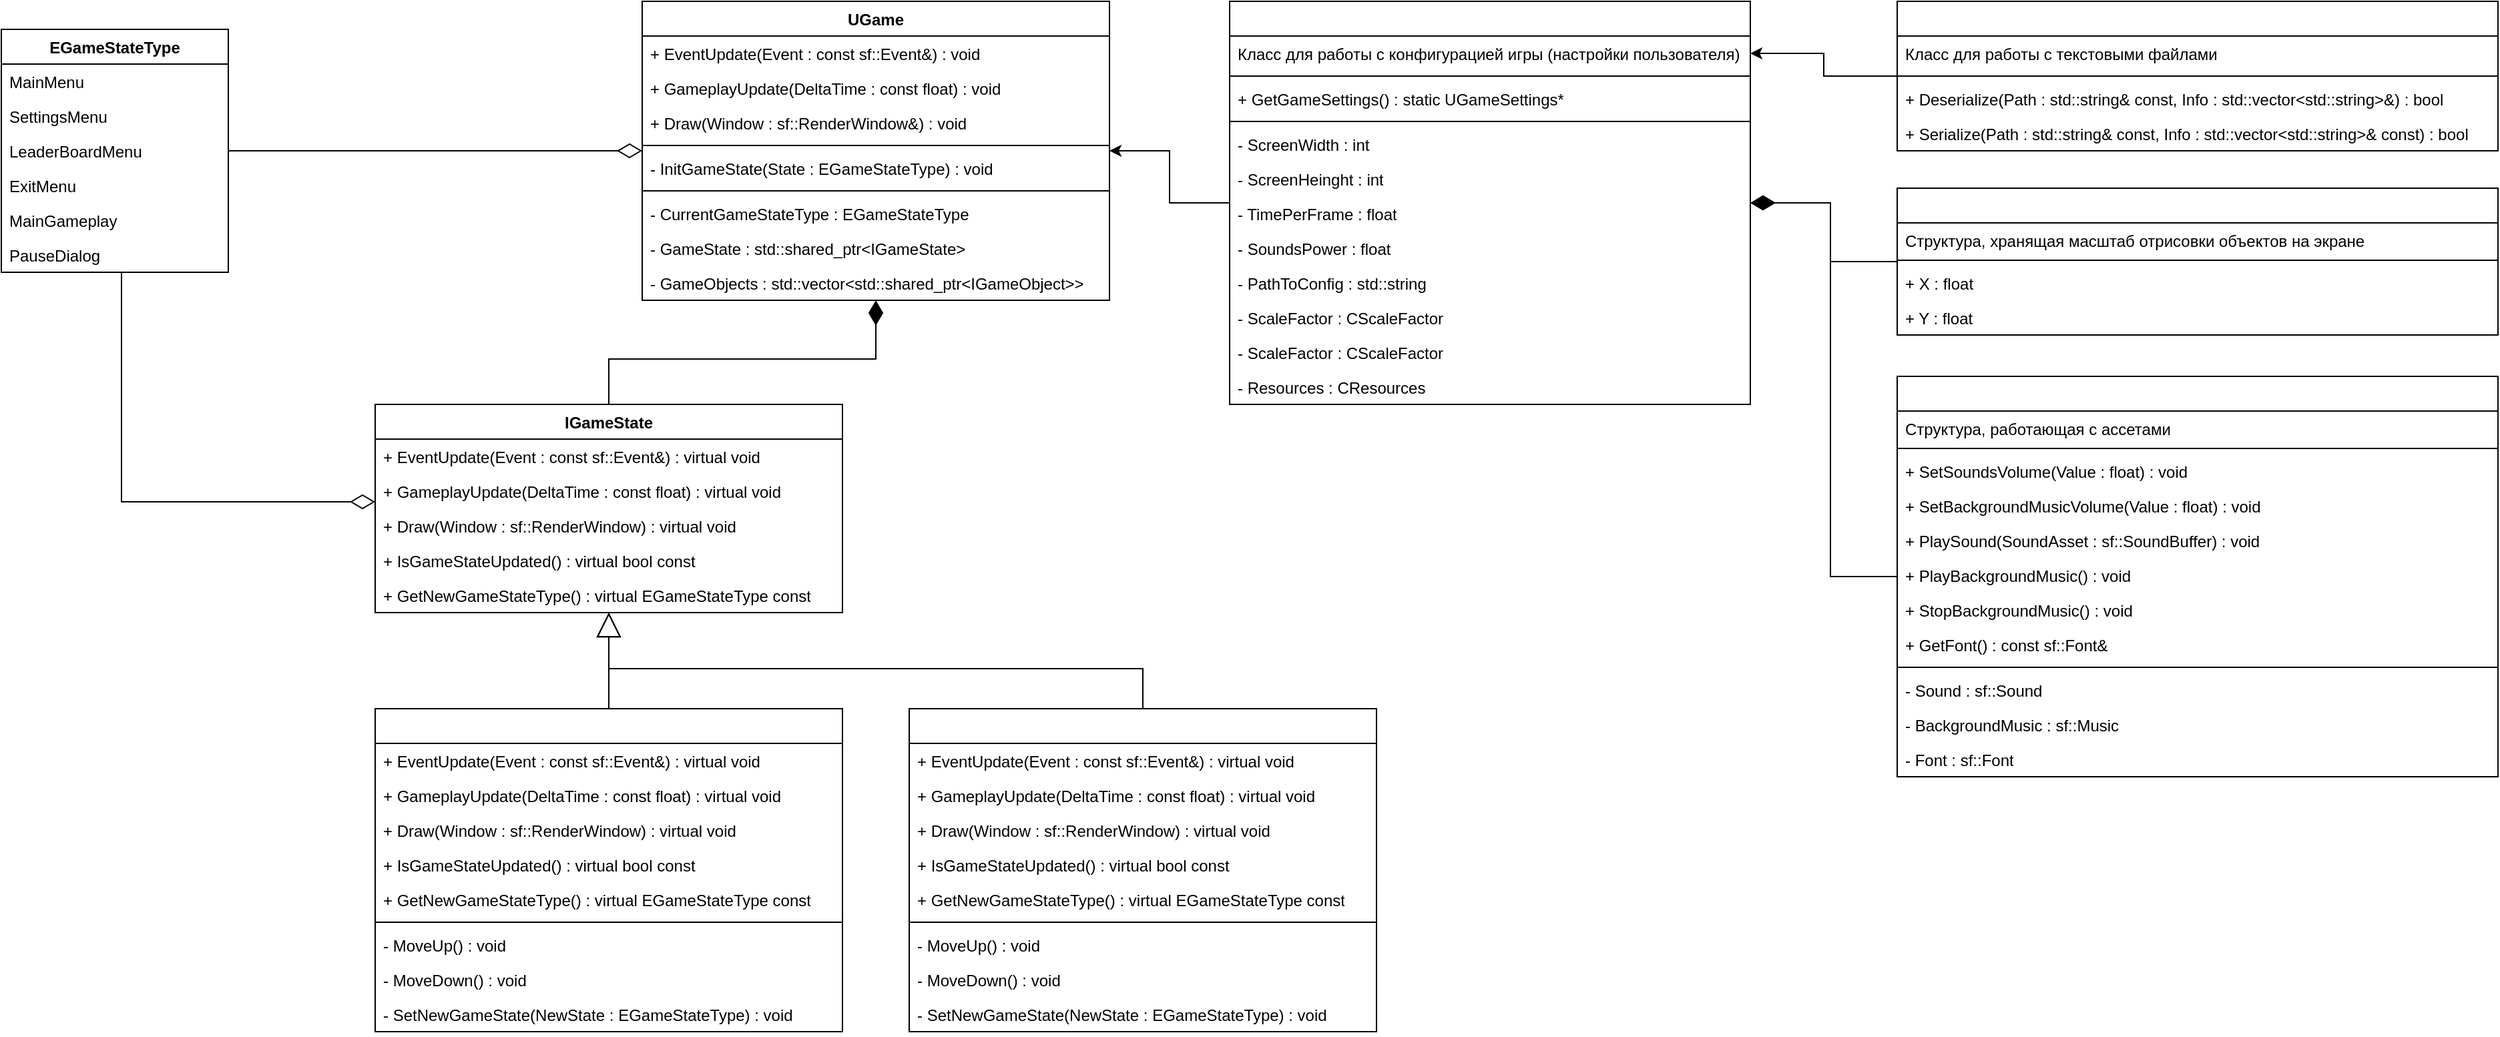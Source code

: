 <mxfile version="26.0.9">
  <diagram id="C5RBs43oDa-KdzZeNtuy" name="Page-1">
    <mxGraphModel dx="1667" dy="1666" grid="1" gridSize="10" guides="1" tooltips="1" connect="1" arrows="1" fold="1" page="1" pageScale="1" pageWidth="827" pageHeight="1169" math="0" shadow="0">
      <root>
        <mxCell id="WIyWlLk6GJQsqaUBKTNV-0" />
        <mxCell id="WIyWlLk6GJQsqaUBKTNV-1" parent="WIyWlLk6GJQsqaUBKTNV-0" />
        <mxCell id="mIAvJtMPUzI_2ObBkgAI-0" value="UGame" style="swimlane;fontStyle=1;align=center;verticalAlign=top;childLayout=stackLayout;horizontal=1;startSize=26;horizontalStack=0;resizeParent=1;resizeParentMax=0;resizeLast=0;collapsible=1;marginBottom=0;whiteSpace=wrap;html=1;" parent="WIyWlLk6GJQsqaUBKTNV-1" vertex="1">
          <mxGeometry x="220" y="-10" width="350" height="224" as="geometry" />
        </mxCell>
        <mxCell id="m5vQ8QybWkRni5qPWguu-1" value="+ EventUpdate(Event : const sf::Event&amp;amp;) : void" style="text;strokeColor=none;fillColor=none;align=left;verticalAlign=top;spacingLeft=4;spacingRight=4;overflow=hidden;rotatable=0;points=[[0,0.5],[1,0.5]];portConstraint=eastwest;whiteSpace=wrap;html=1;" parent="mIAvJtMPUzI_2ObBkgAI-0" vertex="1">
          <mxGeometry y="26" width="350" height="26" as="geometry" />
        </mxCell>
        <mxCell id="m5vQ8QybWkRni5qPWguu-2" value="+ GameplayUpdate(DeltaTime : const float) : void" style="text;strokeColor=none;fillColor=none;align=left;verticalAlign=top;spacingLeft=4;spacingRight=4;overflow=hidden;rotatable=0;points=[[0,0.5],[1,0.5]];portConstraint=eastwest;whiteSpace=wrap;html=1;" parent="mIAvJtMPUzI_2ObBkgAI-0" vertex="1">
          <mxGeometry y="52" width="350" height="26" as="geometry" />
        </mxCell>
        <mxCell id="m5vQ8QybWkRni5qPWguu-21" value="+ Draw(Window : sf::RenderWindow&amp;amp;) : void" style="text;strokeColor=none;fillColor=none;align=left;verticalAlign=top;spacingLeft=4;spacingRight=4;overflow=hidden;rotatable=0;points=[[0,0.5],[1,0.5]];portConstraint=eastwest;whiteSpace=wrap;html=1;" parent="mIAvJtMPUzI_2ObBkgAI-0" vertex="1">
          <mxGeometry y="78" width="350" height="26" as="geometry" />
        </mxCell>
        <mxCell id="m5vQ8QybWkRni5qPWguu-22" value="" style="line;strokeWidth=1;fillColor=none;align=left;verticalAlign=middle;spacingTop=-1;spacingLeft=3;spacingRight=3;rotatable=0;labelPosition=right;points=[];portConstraint=eastwest;strokeColor=inherit;" parent="mIAvJtMPUzI_2ObBkgAI-0" vertex="1">
          <mxGeometry y="104" width="350" height="8" as="geometry" />
        </mxCell>
        <mxCell id="m5vQ8QybWkRni5qPWguu-23" value="- InitGameState(State : EGameStateType) : void" style="text;strokeColor=none;fillColor=none;align=left;verticalAlign=top;spacingLeft=4;spacingRight=4;overflow=hidden;rotatable=0;points=[[0,0.5],[1,0.5]];portConstraint=eastwest;whiteSpace=wrap;html=1;" parent="mIAvJtMPUzI_2ObBkgAI-0" vertex="1">
          <mxGeometry y="112" width="350" height="26" as="geometry" />
        </mxCell>
        <mxCell id="mIAvJtMPUzI_2ObBkgAI-2" value="" style="line;strokeWidth=1;fillColor=none;align=left;verticalAlign=middle;spacingTop=-1;spacingLeft=3;spacingRight=3;rotatable=0;labelPosition=right;points=[];portConstraint=eastwest;strokeColor=inherit;" parent="mIAvJtMPUzI_2ObBkgAI-0" vertex="1">
          <mxGeometry y="138" width="350" height="8" as="geometry" />
        </mxCell>
        <mxCell id="m5vQ8QybWkRni5qPWguu-24" value="- CurrentGameStateType : EGameStateType" style="text;strokeColor=none;fillColor=none;align=left;verticalAlign=top;spacingLeft=4;spacingRight=4;overflow=hidden;rotatable=0;points=[[0,0.5],[1,0.5]];portConstraint=eastwest;whiteSpace=wrap;html=1;" parent="mIAvJtMPUzI_2ObBkgAI-0" vertex="1">
          <mxGeometry y="146" width="350" height="26" as="geometry" />
        </mxCell>
        <mxCell id="QTxpvZjqz-ytvmbU1_I0-3" value="- GameState : std::shared_ptr&amp;lt;IGameState&amp;gt;&amp;nbsp;" style="text;strokeColor=none;fillColor=none;align=left;verticalAlign=top;spacingLeft=4;spacingRight=4;overflow=hidden;rotatable=0;points=[[0,0.5],[1,0.5]];portConstraint=eastwest;whiteSpace=wrap;html=1;" parent="mIAvJtMPUzI_2ObBkgAI-0" vertex="1">
          <mxGeometry y="172" width="350" height="26" as="geometry" />
        </mxCell>
        <mxCell id="mIAvJtMPUzI_2ObBkgAI-13" value="- GameObjects : std::vector&amp;lt;std::shared_ptr&amp;lt;IGameObject&amp;gt;&amp;gt;&amp;nbsp;" style="text;strokeColor=none;fillColor=none;align=left;verticalAlign=top;spacingLeft=4;spacingRight=4;overflow=hidden;rotatable=0;points=[[0,0.5],[1,0.5]];portConstraint=eastwest;whiteSpace=wrap;html=1;" parent="mIAvJtMPUzI_2ObBkgAI-0" vertex="1">
          <mxGeometry y="198" width="350" height="26" as="geometry" />
        </mxCell>
        <mxCell id="QTxpvZjqz-ytvmbU1_I0-2" style="edgeStyle=orthogonalEdgeStyle;rounded=0;orthogonalLoop=1;jettySize=auto;html=1;endArrow=diamondThin;endFill=1;endSize=16;" parent="WIyWlLk6GJQsqaUBKTNV-1" source="QTxpvZjqz-ytvmbU1_I0-0" target="mIAvJtMPUzI_2ObBkgAI-0" edge="1">
          <mxGeometry relative="1" as="geometry" />
        </mxCell>
        <mxCell id="QTxpvZjqz-ytvmbU1_I0-0" value="&lt;span style=&quot;text-align: left;&quot;&gt;IGameState&lt;/span&gt;" style="swimlane;fontStyle=1;align=center;verticalAlign=top;childLayout=stackLayout;horizontal=1;startSize=26;horizontalStack=0;resizeParent=1;resizeParentMax=0;resizeLast=0;collapsible=1;marginBottom=0;whiteSpace=wrap;html=1;" parent="WIyWlLk6GJQsqaUBKTNV-1" vertex="1">
          <mxGeometry x="20" y="292" width="350" height="156" as="geometry" />
        </mxCell>
        <mxCell id="QTxpvZjqz-ytvmbU1_I0-4" value="+ EventUpdate(Event : const sf::Event&amp;amp;) : virtual void" style="text;strokeColor=none;fillColor=none;align=left;verticalAlign=top;spacingLeft=4;spacingRight=4;overflow=hidden;rotatable=0;points=[[0,0.5],[1,0.5]];portConstraint=eastwest;whiteSpace=wrap;html=1;" parent="QTxpvZjqz-ytvmbU1_I0-0" vertex="1">
          <mxGeometry y="26" width="350" height="26" as="geometry" />
        </mxCell>
        <mxCell id="QTxpvZjqz-ytvmbU1_I0-6" value="+ GameplayUpdate(DeltaTime : const float) : virtual void" style="text;strokeColor=none;fillColor=none;align=left;verticalAlign=top;spacingLeft=4;spacingRight=4;overflow=hidden;rotatable=0;points=[[0,0.5],[1,0.5]];portConstraint=eastwest;whiteSpace=wrap;html=1;" parent="QTxpvZjqz-ytvmbU1_I0-0" vertex="1">
          <mxGeometry y="52" width="350" height="26" as="geometry" />
        </mxCell>
        <mxCell id="QTxpvZjqz-ytvmbU1_I0-5" value="+ Draw(Window : sf::RenderWindow) : virtual void" style="text;strokeColor=none;fillColor=none;align=left;verticalAlign=top;spacingLeft=4;spacingRight=4;overflow=hidden;rotatable=0;points=[[0,0.5],[1,0.5]];portConstraint=eastwest;whiteSpace=wrap;html=1;" parent="QTxpvZjqz-ytvmbU1_I0-0" vertex="1">
          <mxGeometry y="78" width="350" height="26" as="geometry" />
        </mxCell>
        <mxCell id="QTxpvZjqz-ytvmbU1_I0-1" value="+ IsGameStateUpdated() : virtual bool const" style="text;strokeColor=none;fillColor=none;align=left;verticalAlign=top;spacingLeft=4;spacingRight=4;overflow=hidden;rotatable=0;points=[[0,0.5],[1,0.5]];portConstraint=eastwest;whiteSpace=wrap;html=1;" parent="QTxpvZjqz-ytvmbU1_I0-0" vertex="1">
          <mxGeometry y="104" width="350" height="26" as="geometry" />
        </mxCell>
        <mxCell id="m5vQ8QybWkRni5qPWguu-25" value="+ GetNewGameStateType() : virtual EGameStateType const" style="text;strokeColor=none;fillColor=none;align=left;verticalAlign=top;spacingLeft=4;spacingRight=4;overflow=hidden;rotatable=0;points=[[0,0.5],[1,0.5]];portConstraint=eastwest;whiteSpace=wrap;html=1;" parent="QTxpvZjqz-ytvmbU1_I0-0" vertex="1">
          <mxGeometry y="130" width="350" height="26" as="geometry" />
        </mxCell>
        <mxCell id="QTxpvZjqz-ytvmbU1_I0-12" style="edgeStyle=orthogonalEdgeStyle;rounded=0;orthogonalLoop=1;jettySize=auto;html=1;endArrow=block;endFill=0;endSize=16;" parent="WIyWlLk6GJQsqaUBKTNV-1" source="QTxpvZjqz-ytvmbU1_I0-7" target="QTxpvZjqz-ytvmbU1_I0-0" edge="1">
          <mxGeometry relative="1" as="geometry" />
        </mxCell>
        <mxCell id="QTxpvZjqz-ytvmbU1_I0-7" value="&lt;div style=&quot;text-align: left;&quot;&gt;&lt;span style=&quot;background-color: transparent;&quot;&gt;&lt;font color=&quot;#ffffff&quot;&gt;SMainMenu&lt;/font&gt;&lt;/span&gt;&lt;/div&gt;" style="swimlane;fontStyle=1;align=center;verticalAlign=top;childLayout=stackLayout;horizontal=1;startSize=26;horizontalStack=0;resizeParent=1;resizeParentMax=0;resizeLast=0;collapsible=1;marginBottom=0;whiteSpace=wrap;html=1;" parent="WIyWlLk6GJQsqaUBKTNV-1" vertex="1">
          <mxGeometry x="20" y="520" width="350" height="242" as="geometry" />
        </mxCell>
        <mxCell id="JqRzERHz9oreEXGYu_Tv-0" value="+ EventUpdate(Event : const sf::Event&amp;amp;) : virtual void" style="text;strokeColor=none;fillColor=none;align=left;verticalAlign=top;spacingLeft=4;spacingRight=4;overflow=hidden;rotatable=0;points=[[0,0.5],[1,0.5]];portConstraint=eastwest;whiteSpace=wrap;html=1;" vertex="1" parent="QTxpvZjqz-ytvmbU1_I0-7">
          <mxGeometry y="26" width="350" height="26" as="geometry" />
        </mxCell>
        <mxCell id="JqRzERHz9oreEXGYu_Tv-1" value="+ GameplayUpdate(DeltaTime : const float) : virtual void" style="text;strokeColor=none;fillColor=none;align=left;verticalAlign=top;spacingLeft=4;spacingRight=4;overflow=hidden;rotatable=0;points=[[0,0.5],[1,0.5]];portConstraint=eastwest;whiteSpace=wrap;html=1;" vertex="1" parent="QTxpvZjqz-ytvmbU1_I0-7">
          <mxGeometry y="52" width="350" height="26" as="geometry" />
        </mxCell>
        <mxCell id="JqRzERHz9oreEXGYu_Tv-2" value="+ Draw(Window : sf::RenderWindow) : virtual void" style="text;strokeColor=none;fillColor=none;align=left;verticalAlign=top;spacingLeft=4;spacingRight=4;overflow=hidden;rotatable=0;points=[[0,0.5],[1,0.5]];portConstraint=eastwest;whiteSpace=wrap;html=1;" vertex="1" parent="QTxpvZjqz-ytvmbU1_I0-7">
          <mxGeometry y="78" width="350" height="26" as="geometry" />
        </mxCell>
        <mxCell id="JqRzERHz9oreEXGYu_Tv-3" value="+ IsGameStateUpdated() : virtual bool const" style="text;strokeColor=none;fillColor=none;align=left;verticalAlign=top;spacingLeft=4;spacingRight=4;overflow=hidden;rotatable=0;points=[[0,0.5],[1,0.5]];portConstraint=eastwest;whiteSpace=wrap;html=1;" vertex="1" parent="QTxpvZjqz-ytvmbU1_I0-7">
          <mxGeometry y="104" width="350" height="26" as="geometry" />
        </mxCell>
        <mxCell id="JqRzERHz9oreEXGYu_Tv-4" value="+ GetNewGameStateType() : virtual EGameStateType const" style="text;strokeColor=none;fillColor=none;align=left;verticalAlign=top;spacingLeft=4;spacingRight=4;overflow=hidden;rotatable=0;points=[[0,0.5],[1,0.5]];portConstraint=eastwest;whiteSpace=wrap;html=1;" vertex="1" parent="QTxpvZjqz-ytvmbU1_I0-7">
          <mxGeometry y="130" width="350" height="26" as="geometry" />
        </mxCell>
        <mxCell id="JqRzERHz9oreEXGYu_Tv-5" value="" style="line;strokeWidth=1;fillColor=none;align=left;verticalAlign=middle;spacingTop=-1;spacingLeft=3;spacingRight=3;rotatable=0;labelPosition=right;points=[];portConstraint=eastwest;strokeColor=inherit;" vertex="1" parent="QTxpvZjqz-ytvmbU1_I0-7">
          <mxGeometry y="156" width="350" height="8" as="geometry" />
        </mxCell>
        <mxCell id="JqRzERHz9oreEXGYu_Tv-6" value="- MoveUp() : void" style="text;strokeColor=none;fillColor=none;align=left;verticalAlign=top;spacingLeft=4;spacingRight=4;overflow=hidden;rotatable=0;points=[[0,0.5],[1,0.5]];portConstraint=eastwest;whiteSpace=wrap;html=1;" vertex="1" parent="QTxpvZjqz-ytvmbU1_I0-7">
          <mxGeometry y="164" width="350" height="26" as="geometry" />
        </mxCell>
        <mxCell id="JqRzERHz9oreEXGYu_Tv-7" value="- MoveDown() : void" style="text;strokeColor=none;fillColor=none;align=left;verticalAlign=top;spacingLeft=4;spacingRight=4;overflow=hidden;rotatable=0;points=[[0,0.5],[1,0.5]];portConstraint=eastwest;whiteSpace=wrap;html=1;" vertex="1" parent="QTxpvZjqz-ytvmbU1_I0-7">
          <mxGeometry y="190" width="350" height="26" as="geometry" />
        </mxCell>
        <mxCell id="JqRzERHz9oreEXGYu_Tv-8" value="- SetNewGameState(NewState : EGameStateType) : void" style="text;strokeColor=none;fillColor=none;align=left;verticalAlign=top;spacingLeft=4;spacingRight=4;overflow=hidden;rotatable=0;points=[[0,0.5],[1,0.5]];portConstraint=eastwest;whiteSpace=wrap;html=1;" vertex="1" parent="QTxpvZjqz-ytvmbU1_I0-7">
          <mxGeometry y="216" width="350" height="26" as="geometry" />
        </mxCell>
        <mxCell id="3M1sRWofm5z4MfsuXt5v-2" style="edgeStyle=orthogonalEdgeStyle;rounded=0;orthogonalLoop=1;jettySize=auto;html=1;" parent="WIyWlLk6GJQsqaUBKTNV-1" source="3M1sRWofm5z4MfsuXt5v-0" target="mIAvJtMPUzI_2ObBkgAI-0" edge="1">
          <mxGeometry relative="1" as="geometry" />
        </mxCell>
        <mxCell id="3M1sRWofm5z4MfsuXt5v-0" value="&lt;div style=&quot;text-align: left;&quot;&gt;&lt;span style=&quot;background-color: transparent;&quot;&gt;&lt;font color=&quot;#ffffff&quot;&gt;UGameSettings&lt;/font&gt;&lt;/span&gt;&lt;/div&gt;" style="swimlane;fontStyle=1;align=center;verticalAlign=top;childLayout=stackLayout;horizontal=1;startSize=26;horizontalStack=0;resizeParent=1;resizeParentMax=0;resizeLast=0;collapsible=1;marginBottom=0;whiteSpace=wrap;html=1;" parent="WIyWlLk6GJQsqaUBKTNV-1" vertex="1">
          <mxGeometry x="660" y="-10" width="390" height="302" as="geometry" />
        </mxCell>
        <mxCell id="3M1sRWofm5z4MfsuXt5v-5" value="Класс для работы с конфигурацией игры (настройки пользователя)" style="text;strokeColor=none;fillColor=none;align=left;verticalAlign=top;spacingLeft=4;spacingRight=4;overflow=hidden;rotatable=0;points=[[0,0.5],[1,0.5]];portConstraint=eastwest;whiteSpace=wrap;html=1;" parent="3M1sRWofm5z4MfsuXt5v-0" vertex="1">
          <mxGeometry y="26" width="390" height="26" as="geometry" />
        </mxCell>
        <mxCell id="pU9GOzpuwlTfgGgmMOFW-5" value="" style="line;strokeWidth=1;fillColor=none;align=left;verticalAlign=middle;spacingTop=-1;spacingLeft=3;spacingRight=3;rotatable=0;labelPosition=right;points=[];portConstraint=eastwest;strokeColor=inherit;" parent="3M1sRWofm5z4MfsuXt5v-0" vertex="1">
          <mxGeometry y="52" width="390" height="8" as="geometry" />
        </mxCell>
        <mxCell id="3M1sRWofm5z4MfsuXt5v-1" value="+ GetGameSettings() : static UGameSettings*" style="text;strokeColor=none;fillColor=none;align=left;verticalAlign=top;spacingLeft=4;spacingRight=4;overflow=hidden;rotatable=0;points=[[0,0.5],[1,0.5]];portConstraint=eastwest;whiteSpace=wrap;html=1;" parent="3M1sRWofm5z4MfsuXt5v-0" vertex="1">
          <mxGeometry y="60" width="390" height="26" as="geometry" />
        </mxCell>
        <mxCell id="pU9GOzpuwlTfgGgmMOFW-11" value="" style="line;strokeWidth=1;fillColor=none;align=left;verticalAlign=middle;spacingTop=-1;spacingLeft=3;spacingRight=3;rotatable=0;labelPosition=right;points=[];portConstraint=eastwest;strokeColor=inherit;" parent="3M1sRWofm5z4MfsuXt5v-0" vertex="1">
          <mxGeometry y="86" width="390" height="8" as="geometry" />
        </mxCell>
        <mxCell id="pU9GOzpuwlTfgGgmMOFW-14" value="- ScreenWidth : int" style="text;strokeColor=none;fillColor=none;align=left;verticalAlign=top;spacingLeft=4;spacingRight=4;overflow=hidden;rotatable=0;points=[[0,0.5],[1,0.5]];portConstraint=eastwest;whiteSpace=wrap;html=1;" parent="3M1sRWofm5z4MfsuXt5v-0" vertex="1">
          <mxGeometry y="94" width="390" height="26" as="geometry" />
        </mxCell>
        <mxCell id="pU9GOzpuwlTfgGgmMOFW-15" value="- ScreenHeinght : int" style="text;strokeColor=none;fillColor=none;align=left;verticalAlign=top;spacingLeft=4;spacingRight=4;overflow=hidden;rotatable=0;points=[[0,0.5],[1,0.5]];portConstraint=eastwest;whiteSpace=wrap;html=1;" parent="3M1sRWofm5z4MfsuXt5v-0" vertex="1">
          <mxGeometry y="120" width="390" height="26" as="geometry" />
        </mxCell>
        <mxCell id="pU9GOzpuwlTfgGgmMOFW-16" value="- TimePerFrame : float" style="text;strokeColor=none;fillColor=none;align=left;verticalAlign=top;spacingLeft=4;spacingRight=4;overflow=hidden;rotatable=0;points=[[0,0.5],[1,0.5]];portConstraint=eastwest;whiteSpace=wrap;html=1;" parent="3M1sRWofm5z4MfsuXt5v-0" vertex="1">
          <mxGeometry y="146" width="390" height="26" as="geometry" />
        </mxCell>
        <mxCell id="pU9GOzpuwlTfgGgmMOFW-13" value="- SoundsPower : float" style="text;strokeColor=none;fillColor=none;align=left;verticalAlign=top;spacingLeft=4;spacingRight=4;overflow=hidden;rotatable=0;points=[[0,0.5],[1,0.5]];portConstraint=eastwest;whiteSpace=wrap;html=1;" parent="3M1sRWofm5z4MfsuXt5v-0" vertex="1">
          <mxGeometry y="172" width="390" height="26" as="geometry" />
        </mxCell>
        <mxCell id="pU9GOzpuwlTfgGgmMOFW-17" value="- PathToConfig : std::string" style="text;strokeColor=none;fillColor=none;align=left;verticalAlign=top;spacingLeft=4;spacingRight=4;overflow=hidden;rotatable=0;points=[[0,0.5],[1,0.5]];portConstraint=eastwest;whiteSpace=wrap;html=1;" parent="3M1sRWofm5z4MfsuXt5v-0" vertex="1">
          <mxGeometry y="198" width="390" height="26" as="geometry" />
        </mxCell>
        <mxCell id="pU9GOzpuwlTfgGgmMOFW-12" value="- ScaleFactor : CScaleFactor" style="text;strokeColor=none;fillColor=none;align=left;verticalAlign=top;spacingLeft=4;spacingRight=4;overflow=hidden;rotatable=0;points=[[0,0.5],[1,0.5]];portConstraint=eastwest;whiteSpace=wrap;html=1;" parent="3M1sRWofm5z4MfsuXt5v-0" vertex="1">
          <mxGeometry y="224" width="390" height="26" as="geometry" />
        </mxCell>
        <mxCell id="PB9UNWaJ4YtpC0oOlOba-7" value="- ScaleFactor : CScaleFactor" style="text;strokeColor=none;fillColor=none;align=left;verticalAlign=top;spacingLeft=4;spacingRight=4;overflow=hidden;rotatable=0;points=[[0,0.5],[1,0.5]];portConstraint=eastwest;whiteSpace=wrap;html=1;" parent="3M1sRWofm5z4MfsuXt5v-0" vertex="1">
          <mxGeometry y="250" width="390" height="26" as="geometry" />
        </mxCell>
        <mxCell id="mIAvJtMPUzI_2ObBkgAI-3" value="- Resources : СResources" style="text;strokeColor=none;fillColor=none;align=left;verticalAlign=top;spacingLeft=4;spacingRight=4;overflow=hidden;rotatable=0;points=[[0,0.5],[1,0.5]];portConstraint=eastwest;whiteSpace=wrap;html=1;" parent="3M1sRWofm5z4MfsuXt5v-0" vertex="1">
          <mxGeometry y="276" width="390" height="26" as="geometry" />
        </mxCell>
        <mxCell id="pU9GOzpuwlTfgGgmMOFW-19" style="edgeStyle=orthogonalEdgeStyle;rounded=0;orthogonalLoop=1;jettySize=auto;html=1;entryX=1;entryY=0.5;entryDx=0;entryDy=0;" parent="WIyWlLk6GJQsqaUBKTNV-1" source="3M1sRWofm5z4MfsuXt5v-6" target="3M1sRWofm5z4MfsuXt5v-5" edge="1">
          <mxGeometry relative="1" as="geometry" />
        </mxCell>
        <mxCell id="3M1sRWofm5z4MfsuXt5v-6" value="&lt;div style=&quot;text-align: left;&quot;&gt;&lt;span style=&quot;background-color: transparent;&quot;&gt;&lt;font color=&quot;#ffffff&quot;&gt;UFileSystem&lt;/font&gt;&lt;/span&gt;&lt;/div&gt;" style="swimlane;fontStyle=1;align=center;verticalAlign=top;childLayout=stackLayout;horizontal=1;startSize=26;horizontalStack=0;resizeParent=1;resizeParentMax=0;resizeLast=0;collapsible=1;marginBottom=0;whiteSpace=wrap;html=1;" parent="WIyWlLk6GJQsqaUBKTNV-1" vertex="1">
          <mxGeometry x="1160" y="-10" width="450" height="112" as="geometry" />
        </mxCell>
        <mxCell id="3M1sRWofm5z4MfsuXt5v-7" value="Класс для работы с текстовыми файлами" style="text;strokeColor=none;fillColor=none;align=left;verticalAlign=top;spacingLeft=4;spacingRight=4;overflow=hidden;rotatable=0;points=[[0,0.5],[1,0.5]];portConstraint=eastwest;whiteSpace=wrap;html=1;" parent="3M1sRWofm5z4MfsuXt5v-6" vertex="1">
          <mxGeometry y="26" width="450" height="26" as="geometry" />
        </mxCell>
        <mxCell id="pU9GOzpuwlTfgGgmMOFW-6" value="" style="line;strokeWidth=1;fillColor=none;align=left;verticalAlign=middle;spacingTop=-1;spacingLeft=3;spacingRight=3;rotatable=0;labelPosition=right;points=[];portConstraint=eastwest;strokeColor=inherit;" parent="3M1sRWofm5z4MfsuXt5v-6" vertex="1">
          <mxGeometry y="52" width="450" height="8" as="geometry" />
        </mxCell>
        <mxCell id="3M1sRWofm5z4MfsuXt5v-8" value="+ Deserialize(Path : std::string&amp;amp; const, Info : std::vector&amp;lt;std::string&amp;gt;&amp;amp;) : bool" style="text;strokeColor=none;fillColor=none;align=left;verticalAlign=top;spacingLeft=4;spacingRight=4;overflow=hidden;rotatable=0;points=[[0,0.5],[1,0.5]];portConstraint=eastwest;whiteSpace=wrap;html=1;" parent="3M1sRWofm5z4MfsuXt5v-6" vertex="1">
          <mxGeometry y="60" width="450" height="26" as="geometry" />
        </mxCell>
        <mxCell id="pU9GOzpuwlTfgGgmMOFW-8" value="+ Serialize(Path : std::string&amp;amp; const, Info : std::vector&amp;lt;std::string&amp;gt;&amp;amp; const) : bool" style="text;strokeColor=none;fillColor=none;align=left;verticalAlign=top;spacingLeft=4;spacingRight=4;overflow=hidden;rotatable=0;points=[[0,0.5],[1,0.5]];portConstraint=eastwest;whiteSpace=wrap;html=1;" parent="3M1sRWofm5z4MfsuXt5v-6" vertex="1">
          <mxGeometry y="86" width="450" height="26" as="geometry" />
        </mxCell>
        <mxCell id="PB9UNWaJ4YtpC0oOlOba-8" style="edgeStyle=orthogonalEdgeStyle;rounded=0;orthogonalLoop=1;jettySize=auto;html=1;endSize=16;endArrow=diamondThin;endFill=1;" parent="WIyWlLk6GJQsqaUBKTNV-1" source="pU9GOzpuwlTfgGgmMOFW-0" target="3M1sRWofm5z4MfsuXt5v-0" edge="1">
          <mxGeometry relative="1" as="geometry" />
        </mxCell>
        <mxCell id="pU9GOzpuwlTfgGgmMOFW-0" value="&lt;div style=&quot;text-align: left;&quot;&gt;&lt;span style=&quot;background-color: transparent;&quot;&gt;&lt;font color=&quot;#ffffff&quot;&gt;CScaleFactor&lt;/font&gt;&lt;/span&gt;&lt;/div&gt;" style="swimlane;fontStyle=1;align=center;verticalAlign=top;childLayout=stackLayout;horizontal=1;startSize=26;horizontalStack=0;resizeParent=1;resizeParentMax=0;resizeLast=0;collapsible=1;marginBottom=0;whiteSpace=wrap;html=1;" parent="WIyWlLk6GJQsqaUBKTNV-1" vertex="1">
          <mxGeometry x="1160" y="130" width="450" height="110" as="geometry" />
        </mxCell>
        <mxCell id="pU9GOzpuwlTfgGgmMOFW-1" value="Структура, хранящая масштаб отрисовки объектов на экране" style="text;strokeColor=none;fillColor=none;align=left;verticalAlign=top;spacingLeft=4;spacingRight=4;overflow=hidden;rotatable=0;points=[[0,0.5],[1,0.5]];portConstraint=eastwest;whiteSpace=wrap;html=1;" parent="pU9GOzpuwlTfgGgmMOFW-0" vertex="1">
          <mxGeometry y="26" width="450" height="24" as="geometry" />
        </mxCell>
        <mxCell id="pU9GOzpuwlTfgGgmMOFW-7" value="" style="line;strokeWidth=1;fillColor=none;align=left;verticalAlign=middle;spacingTop=-1;spacingLeft=3;spacingRight=3;rotatable=0;labelPosition=right;points=[];portConstraint=eastwest;strokeColor=inherit;" parent="pU9GOzpuwlTfgGgmMOFW-0" vertex="1">
          <mxGeometry y="50" width="450" height="8" as="geometry" />
        </mxCell>
        <mxCell id="pU9GOzpuwlTfgGgmMOFW-2" value="+ X : float" style="text;strokeColor=none;fillColor=none;align=left;verticalAlign=top;spacingLeft=4;spacingRight=4;overflow=hidden;rotatable=0;points=[[0,0.5],[1,0.5]];portConstraint=eastwest;whiteSpace=wrap;html=1;" parent="pU9GOzpuwlTfgGgmMOFW-0" vertex="1">
          <mxGeometry y="58" width="450" height="26" as="geometry" />
        </mxCell>
        <mxCell id="pU9GOzpuwlTfgGgmMOFW-3" value="+ Y : float" style="text;strokeColor=none;fillColor=none;align=left;verticalAlign=top;spacingLeft=4;spacingRight=4;overflow=hidden;rotatable=0;points=[[0,0.5],[1,0.5]];portConstraint=eastwest;whiteSpace=wrap;html=1;" parent="pU9GOzpuwlTfgGgmMOFW-0" vertex="1">
          <mxGeometry y="84" width="450" height="26" as="geometry" />
        </mxCell>
        <mxCell id="PB9UNWaJ4YtpC0oOlOba-9" style="edgeStyle=orthogonalEdgeStyle;rounded=0;orthogonalLoop=1;jettySize=auto;html=1;endArrow=diamondThin;endFill=1;endSize=16;" parent="WIyWlLk6GJQsqaUBKTNV-1" source="PB9UNWaJ4YtpC0oOlOba-1" target="3M1sRWofm5z4MfsuXt5v-0" edge="1">
          <mxGeometry relative="1" as="geometry" />
        </mxCell>
        <mxCell id="PB9UNWaJ4YtpC0oOlOba-1" value="&lt;div style=&quot;text-align: left;&quot;&gt;&lt;span style=&quot;background-color: transparent;&quot;&gt;&lt;font color=&quot;#ffffff&quot;&gt;CResources&lt;/font&gt;&lt;/span&gt;&lt;/div&gt;" style="swimlane;fontStyle=1;align=center;verticalAlign=top;childLayout=stackLayout;horizontal=1;startSize=26;horizontalStack=0;resizeParent=1;resizeParentMax=0;resizeLast=0;collapsible=1;marginBottom=0;whiteSpace=wrap;html=1;" parent="WIyWlLk6GJQsqaUBKTNV-1" vertex="1">
          <mxGeometry x="1160" y="271" width="450" height="300" as="geometry" />
        </mxCell>
        <mxCell id="PB9UNWaJ4YtpC0oOlOba-2" value="Структура, работающая с ассетами" style="text;strokeColor=none;fillColor=none;align=left;verticalAlign=top;spacingLeft=4;spacingRight=4;overflow=hidden;rotatable=0;points=[[0,0.5],[1,0.5]];portConstraint=eastwest;whiteSpace=wrap;html=1;" parent="PB9UNWaJ4YtpC0oOlOba-1" vertex="1">
          <mxGeometry y="26" width="450" height="24" as="geometry" />
        </mxCell>
        <mxCell id="PB9UNWaJ4YtpC0oOlOba-3" value="" style="line;strokeWidth=1;fillColor=none;align=left;verticalAlign=middle;spacingTop=-1;spacingLeft=3;spacingRight=3;rotatable=0;labelPosition=right;points=[];portConstraint=eastwest;strokeColor=inherit;" parent="PB9UNWaJ4YtpC0oOlOba-1" vertex="1">
          <mxGeometry y="50" width="450" height="8" as="geometry" />
        </mxCell>
        <mxCell id="m5vQ8QybWkRni5qPWguu-17" value="+ SetSoundsVolume(Value : float) : void" style="text;strokeColor=none;fillColor=none;align=left;verticalAlign=top;spacingLeft=4;spacingRight=4;overflow=hidden;rotatable=0;points=[[0,0.5],[1,0.5]];portConstraint=eastwest;whiteSpace=wrap;html=1;" parent="PB9UNWaJ4YtpC0oOlOba-1" vertex="1">
          <mxGeometry y="58" width="450" height="26" as="geometry" />
        </mxCell>
        <mxCell id="m5vQ8QybWkRni5qPWguu-18" value="+ SetBackgroundMusicVolume(Value : float) : void" style="text;strokeColor=none;fillColor=none;align=left;verticalAlign=top;spacingLeft=4;spacingRight=4;overflow=hidden;rotatable=0;points=[[0,0.5],[1,0.5]];portConstraint=eastwest;whiteSpace=wrap;html=1;" parent="PB9UNWaJ4YtpC0oOlOba-1" vertex="1">
          <mxGeometry y="84" width="450" height="26" as="geometry" />
        </mxCell>
        <mxCell id="PB9UNWaJ4YtpC0oOlOba-10" value="+ PlaySound(SoundAsset : sf::SoundBuffer) : void" style="text;strokeColor=none;fillColor=none;align=left;verticalAlign=top;spacingLeft=4;spacingRight=4;overflow=hidden;rotatable=0;points=[[0,0.5],[1,0.5]];portConstraint=eastwest;whiteSpace=wrap;html=1;" parent="PB9UNWaJ4YtpC0oOlOba-1" vertex="1">
          <mxGeometry y="110" width="450" height="26" as="geometry" />
        </mxCell>
        <mxCell id="PB9UNWaJ4YtpC0oOlOba-12" value="+ PlayBackgroundMusic() : void&amp;nbsp;" style="text;strokeColor=none;fillColor=none;align=left;verticalAlign=top;spacingLeft=4;spacingRight=4;overflow=hidden;rotatable=0;points=[[0,0.5],[1,0.5]];portConstraint=eastwest;whiteSpace=wrap;html=1;" parent="PB9UNWaJ4YtpC0oOlOba-1" vertex="1">
          <mxGeometry y="136" width="450" height="26" as="geometry" />
        </mxCell>
        <mxCell id="m5vQ8QybWkRni5qPWguu-20" value="+ StopBackgroundMusic() : void&amp;nbsp;" style="text;strokeColor=none;fillColor=none;align=left;verticalAlign=top;spacingLeft=4;spacingRight=4;overflow=hidden;rotatable=0;points=[[0,0.5],[1,0.5]];portConstraint=eastwest;whiteSpace=wrap;html=1;" parent="PB9UNWaJ4YtpC0oOlOba-1" vertex="1">
          <mxGeometry y="162" width="450" height="26" as="geometry" />
        </mxCell>
        <mxCell id="m5vQ8QybWkRni5qPWguu-19" value="+ GetFont() : const sf::Font&amp;amp;&amp;nbsp;" style="text;strokeColor=none;fillColor=none;align=left;verticalAlign=top;spacingLeft=4;spacingRight=4;overflow=hidden;rotatable=0;points=[[0,0.5],[1,0.5]];portConstraint=eastwest;whiteSpace=wrap;html=1;" parent="PB9UNWaJ4YtpC0oOlOba-1" vertex="1">
          <mxGeometry y="188" width="450" height="26" as="geometry" />
        </mxCell>
        <mxCell id="PB9UNWaJ4YtpC0oOlOba-11" value="" style="line;strokeWidth=1;fillColor=none;align=left;verticalAlign=middle;spacingTop=-1;spacingLeft=3;spacingRight=3;rotatable=0;labelPosition=right;points=[];portConstraint=eastwest;strokeColor=inherit;" parent="PB9UNWaJ4YtpC0oOlOba-1" vertex="1">
          <mxGeometry y="214" width="450" height="8" as="geometry" />
        </mxCell>
        <mxCell id="PB9UNWaJ4YtpC0oOlOba-4" value="- Sound : sf::Sound" style="text;strokeColor=none;fillColor=none;align=left;verticalAlign=top;spacingLeft=4;spacingRight=4;overflow=hidden;rotatable=0;points=[[0,0.5],[1,0.5]];portConstraint=eastwest;whiteSpace=wrap;html=1;" parent="PB9UNWaJ4YtpC0oOlOba-1" vertex="1">
          <mxGeometry y="222" width="450" height="26" as="geometry" />
        </mxCell>
        <mxCell id="m5vQ8QybWkRni5qPWguu-16" value="- BackgroundMusic : sf::Music" style="text;strokeColor=none;fillColor=none;align=left;verticalAlign=top;spacingLeft=4;spacingRight=4;overflow=hidden;rotatable=0;points=[[0,0.5],[1,0.5]];portConstraint=eastwest;whiteSpace=wrap;html=1;" parent="PB9UNWaJ4YtpC0oOlOba-1" vertex="1">
          <mxGeometry y="248" width="450" height="26" as="geometry" />
        </mxCell>
        <mxCell id="PB9UNWaJ4YtpC0oOlOba-5" value="- Font : sf::Font" style="text;strokeColor=none;fillColor=none;align=left;verticalAlign=top;spacingLeft=4;spacingRight=4;overflow=hidden;rotatable=0;points=[[0,0.5],[1,0.5]];portConstraint=eastwest;whiteSpace=wrap;html=1;" parent="PB9UNWaJ4YtpC0oOlOba-1" vertex="1">
          <mxGeometry y="274" width="450" height="26" as="geometry" />
        </mxCell>
        <mxCell id="m5vQ8QybWkRni5qPWguu-14" style="edgeStyle=orthogonalEdgeStyle;rounded=0;orthogonalLoop=1;jettySize=auto;html=1;endArrow=diamondThin;endFill=0;endSize=16;" parent="WIyWlLk6GJQsqaUBKTNV-1" source="m5vQ8QybWkRni5qPWguu-3" target="mIAvJtMPUzI_2ObBkgAI-0" edge="1">
          <mxGeometry relative="1" as="geometry" />
        </mxCell>
        <mxCell id="m5vQ8QybWkRni5qPWguu-15" style="edgeStyle=orthogonalEdgeStyle;rounded=0;orthogonalLoop=1;jettySize=auto;html=1;endArrow=diamondThin;endFill=0;endSize=16;" parent="WIyWlLk6GJQsqaUBKTNV-1" source="m5vQ8QybWkRni5qPWguu-3" target="QTxpvZjqz-ytvmbU1_I0-0" edge="1">
          <mxGeometry relative="1" as="geometry">
            <Array as="points">
              <mxPoint x="-170" y="365" />
            </Array>
          </mxGeometry>
        </mxCell>
        <mxCell id="m5vQ8QybWkRni5qPWguu-3" value="&lt;span style=&quot;text-align: left;&quot;&gt;EGameStateType&lt;/span&gt;" style="swimlane;fontStyle=1;align=center;verticalAlign=top;childLayout=stackLayout;horizontal=1;startSize=26;horizontalStack=0;resizeParent=1;resizeParentMax=0;resizeLast=0;collapsible=1;marginBottom=0;whiteSpace=wrap;html=1;" parent="WIyWlLk6GJQsqaUBKTNV-1" vertex="1">
          <mxGeometry x="-260" y="11" width="170" height="182" as="geometry" />
        </mxCell>
        <mxCell id="m5vQ8QybWkRni5qPWguu-4" value="MainMenu" style="text;strokeColor=none;fillColor=none;align=left;verticalAlign=top;spacingLeft=4;spacingRight=4;overflow=hidden;rotatable=0;points=[[0,0.5],[1,0.5]];portConstraint=eastwest;whiteSpace=wrap;html=1;" parent="m5vQ8QybWkRni5qPWguu-3" vertex="1">
          <mxGeometry y="26" width="170" height="26" as="geometry" />
        </mxCell>
        <mxCell id="m5vQ8QybWkRni5qPWguu-9" value="SettingsMenu" style="text;strokeColor=none;fillColor=none;align=left;verticalAlign=top;spacingLeft=4;spacingRight=4;overflow=hidden;rotatable=0;points=[[0,0.5],[1,0.5]];portConstraint=eastwest;whiteSpace=wrap;html=1;" parent="m5vQ8QybWkRni5qPWguu-3" vertex="1">
          <mxGeometry y="52" width="170" height="26" as="geometry" />
        </mxCell>
        <mxCell id="m5vQ8QybWkRni5qPWguu-12" value="LeaderBoardMenu" style="text;strokeColor=none;fillColor=none;align=left;verticalAlign=top;spacingLeft=4;spacingRight=4;overflow=hidden;rotatable=0;points=[[0,0.5],[1,0.5]];portConstraint=eastwest;whiteSpace=wrap;html=1;" parent="m5vQ8QybWkRni5qPWguu-3" vertex="1">
          <mxGeometry y="78" width="170" height="26" as="geometry" />
        </mxCell>
        <mxCell id="m5vQ8QybWkRni5qPWguu-13" value="ExitMenu" style="text;strokeColor=none;fillColor=none;align=left;verticalAlign=top;spacingLeft=4;spacingRight=4;overflow=hidden;rotatable=0;points=[[0,0.5],[1,0.5]];portConstraint=eastwest;whiteSpace=wrap;html=1;" parent="m5vQ8QybWkRni5qPWguu-3" vertex="1">
          <mxGeometry y="104" width="170" height="26" as="geometry" />
        </mxCell>
        <mxCell id="m5vQ8QybWkRni5qPWguu-11" value="MainGameplay" style="text;strokeColor=none;fillColor=none;align=left;verticalAlign=top;spacingLeft=4;spacingRight=4;overflow=hidden;rotatable=0;points=[[0,0.5],[1,0.5]];portConstraint=eastwest;whiteSpace=wrap;html=1;" parent="m5vQ8QybWkRni5qPWguu-3" vertex="1">
          <mxGeometry y="130" width="170" height="26" as="geometry" />
        </mxCell>
        <mxCell id="m5vQ8QybWkRni5qPWguu-10" value="PauseDialog" style="text;strokeColor=none;fillColor=none;align=left;verticalAlign=top;spacingLeft=4;spacingRight=4;overflow=hidden;rotatable=0;points=[[0,0.5],[1,0.5]];portConstraint=eastwest;whiteSpace=wrap;html=1;" parent="m5vQ8QybWkRni5qPWguu-3" vertex="1">
          <mxGeometry y="156" width="170" height="26" as="geometry" />
        </mxCell>
        <mxCell id="JqRzERHz9oreEXGYu_Tv-18" style="edgeStyle=orthogonalEdgeStyle;rounded=0;orthogonalLoop=1;jettySize=auto;html=1;endArrow=block;endFill=0;endSize=16;" edge="1" parent="WIyWlLk6GJQsqaUBKTNV-1" source="JqRzERHz9oreEXGYu_Tv-19" target="QTxpvZjqz-ytvmbU1_I0-0">
          <mxGeometry relative="1" as="geometry">
            <mxPoint x="595" y="448" as="targetPoint" />
            <Array as="points">
              <mxPoint x="595" y="490" />
              <mxPoint x="195" y="490" />
            </Array>
          </mxGeometry>
        </mxCell>
        <mxCell id="JqRzERHz9oreEXGYu_Tv-19" value="&lt;div style=&quot;text-align: left;&quot;&gt;&lt;span style=&quot;background-color: transparent;&quot;&gt;&lt;font color=&quot;#ffffff&quot;&gt;SSettingsMenu&lt;/font&gt;&lt;/span&gt;&lt;/div&gt;" style="swimlane;fontStyle=1;align=center;verticalAlign=top;childLayout=stackLayout;horizontal=1;startSize=26;horizontalStack=0;resizeParent=1;resizeParentMax=0;resizeLast=0;collapsible=1;marginBottom=0;whiteSpace=wrap;html=1;" vertex="1" parent="WIyWlLk6GJQsqaUBKTNV-1">
          <mxGeometry x="420" y="520" width="350" height="242" as="geometry" />
        </mxCell>
        <mxCell id="JqRzERHz9oreEXGYu_Tv-20" value="+ EventUpdate(Event : const sf::Event&amp;amp;) : virtual void" style="text;strokeColor=none;fillColor=none;align=left;verticalAlign=top;spacingLeft=4;spacingRight=4;overflow=hidden;rotatable=0;points=[[0,0.5],[1,0.5]];portConstraint=eastwest;whiteSpace=wrap;html=1;" vertex="1" parent="JqRzERHz9oreEXGYu_Tv-19">
          <mxGeometry y="26" width="350" height="26" as="geometry" />
        </mxCell>
        <mxCell id="JqRzERHz9oreEXGYu_Tv-21" value="+ GameplayUpdate(DeltaTime : const float) : virtual void" style="text;strokeColor=none;fillColor=none;align=left;verticalAlign=top;spacingLeft=4;spacingRight=4;overflow=hidden;rotatable=0;points=[[0,0.5],[1,0.5]];portConstraint=eastwest;whiteSpace=wrap;html=1;" vertex="1" parent="JqRzERHz9oreEXGYu_Tv-19">
          <mxGeometry y="52" width="350" height="26" as="geometry" />
        </mxCell>
        <mxCell id="JqRzERHz9oreEXGYu_Tv-22" value="+ Draw(Window : sf::RenderWindow) : virtual void" style="text;strokeColor=none;fillColor=none;align=left;verticalAlign=top;spacingLeft=4;spacingRight=4;overflow=hidden;rotatable=0;points=[[0,0.5],[1,0.5]];portConstraint=eastwest;whiteSpace=wrap;html=1;" vertex="1" parent="JqRzERHz9oreEXGYu_Tv-19">
          <mxGeometry y="78" width="350" height="26" as="geometry" />
        </mxCell>
        <mxCell id="JqRzERHz9oreEXGYu_Tv-23" value="+ IsGameStateUpdated() : virtual bool const" style="text;strokeColor=none;fillColor=none;align=left;verticalAlign=top;spacingLeft=4;spacingRight=4;overflow=hidden;rotatable=0;points=[[0,0.5],[1,0.5]];portConstraint=eastwest;whiteSpace=wrap;html=1;" vertex="1" parent="JqRzERHz9oreEXGYu_Tv-19">
          <mxGeometry y="104" width="350" height="26" as="geometry" />
        </mxCell>
        <mxCell id="JqRzERHz9oreEXGYu_Tv-24" value="+ GetNewGameStateType() : virtual EGameStateType const" style="text;strokeColor=none;fillColor=none;align=left;verticalAlign=top;spacingLeft=4;spacingRight=4;overflow=hidden;rotatable=0;points=[[0,0.5],[1,0.5]];portConstraint=eastwest;whiteSpace=wrap;html=1;" vertex="1" parent="JqRzERHz9oreEXGYu_Tv-19">
          <mxGeometry y="130" width="350" height="26" as="geometry" />
        </mxCell>
        <mxCell id="JqRzERHz9oreEXGYu_Tv-25" value="" style="line;strokeWidth=1;fillColor=none;align=left;verticalAlign=middle;spacingTop=-1;spacingLeft=3;spacingRight=3;rotatable=0;labelPosition=right;points=[];portConstraint=eastwest;strokeColor=inherit;" vertex="1" parent="JqRzERHz9oreEXGYu_Tv-19">
          <mxGeometry y="156" width="350" height="8" as="geometry" />
        </mxCell>
        <mxCell id="JqRzERHz9oreEXGYu_Tv-26" value="- MoveUp() : void" style="text;strokeColor=none;fillColor=none;align=left;verticalAlign=top;spacingLeft=4;spacingRight=4;overflow=hidden;rotatable=0;points=[[0,0.5],[1,0.5]];portConstraint=eastwest;whiteSpace=wrap;html=1;" vertex="1" parent="JqRzERHz9oreEXGYu_Tv-19">
          <mxGeometry y="164" width="350" height="26" as="geometry" />
        </mxCell>
        <mxCell id="JqRzERHz9oreEXGYu_Tv-27" value="- MoveDown() : void" style="text;strokeColor=none;fillColor=none;align=left;verticalAlign=top;spacingLeft=4;spacingRight=4;overflow=hidden;rotatable=0;points=[[0,0.5],[1,0.5]];portConstraint=eastwest;whiteSpace=wrap;html=1;" vertex="1" parent="JqRzERHz9oreEXGYu_Tv-19">
          <mxGeometry y="190" width="350" height="26" as="geometry" />
        </mxCell>
        <mxCell id="JqRzERHz9oreEXGYu_Tv-28" value="- SetNewGameState(NewState : EGameStateType) : void" style="text;strokeColor=none;fillColor=none;align=left;verticalAlign=top;spacingLeft=4;spacingRight=4;overflow=hidden;rotatable=0;points=[[0,0.5],[1,0.5]];portConstraint=eastwest;whiteSpace=wrap;html=1;" vertex="1" parent="JqRzERHz9oreEXGYu_Tv-19">
          <mxGeometry y="216" width="350" height="26" as="geometry" />
        </mxCell>
      </root>
    </mxGraphModel>
  </diagram>
</mxfile>
